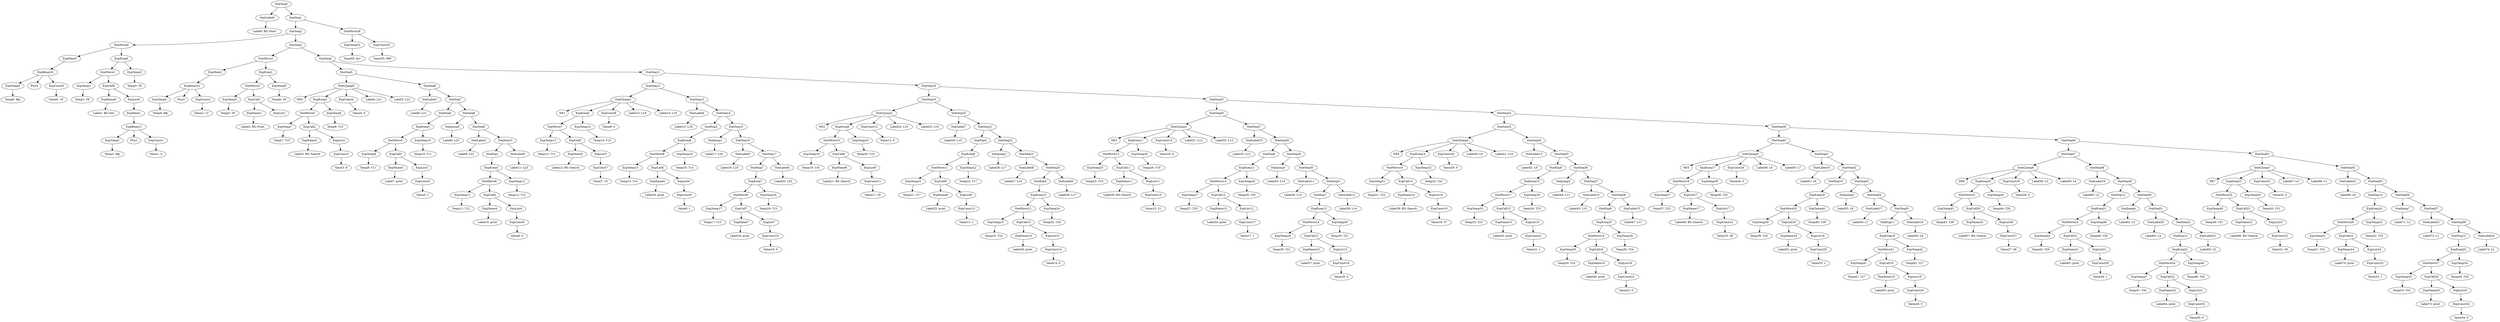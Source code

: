 digraph {
	ordering = out;
	StatLabel24 -> "Label74: L2";
	StatSeq58 -> StatExp15;
	StatSeq58 -> StatLabel24;
	ExpTemp54 -> "Temp54: T33";
	ExpCall25 -> ExpName25;
	ExpCall25 -> ExpList25;
	StatSeq57 -> StatLabel23;
	StatSeq57 -> StatSeq58;
	StatSeq56 -> StatJump7;
	StatSeq56 -> StatSeq57;
	StatJump7 -> "Label71: L2";
	ExpTemp52 -> "Temp52: T32";
	ExpList24 -> ExpConst33;
	ExpCall24 -> ExpName24;
	ExpCall24 -> ExpList24;
	ExpName24 -> "Label70: print";
	StatLabel22 -> "Label69: L0";
	StatSeq53 -> StatCJump7;
	StatSeq53 -> StatSeq54;
	ExpConst32 -> "Value32: 0";
	ExpTemp50 -> "Temp50: T31";
	ExpEseq23 -> StatMove25;
	ExpEseq23 -> ExpTemp50;
	ExpList23 -> ExpConst31;
	ExpConst31 -> "Value31: 50";
	ExpCall23 -> ExpName23;
	ExpCall23 -> ExpList23;
	StatMove25 -> ExpTemp49;
	StatMove25 -> ExpCall23;
	StatExp13 -> ExpEseq22;
	ExpTemp48 -> "Temp48: T30";
	ExpConst30 -> "Value30: 0";
	ExpConst35 -> "Value35: 999";
	ExpCall22 -> ExpName22;
	ExpCall22 -> ExpList22;
	StatMove24 -> ExpTemp47;
	StatMove24 -> ExpCall22;
	StatSeq51 -> StatLabel20;
	StatSeq51 -> StatSeq52;
	StatSeq49 -> StatExp12;
	StatSeq49 -> StatSeq50;
	ExpEseq21 -> StatMove23;
	ExpEseq21 -> ExpTemp46;
	ExpConst29 -> "Value29: 1";
	ExpCall21 -> ExpName21;
	ExpCall21 -> ExpList21;
	StatSeq48 -> StatLabel19;
	StatSeq48 -> StatSeq49;
	StatLabel19 -> "Label60: L3";
	StatSeq47 -> StatCJump6;
	StatSeq47 -> StatSeq48;
	ExpCall20 -> ExpName20;
	ExpCall20 -> ExpList20;
	StatMove22 -> ExpTemp43;
	StatMove22 -> ExpCall20;
	ExpTemp43 -> "Temp43: T28";
	StatCJump6 -> NE6;
	StatCJump6 -> ExpEseq20;
	StatCJump6 -> ExpConst28;
	StatCJump6 -> "Label58: L3";
	StatCJump6 -> "Label59: L4";
	StatSeq39 -> StatSeq40;
	StatSeq39 -> StatSeq46;
	StatSeq45 -> StatExp11;
	StatSeq45 -> StatLabel18;
	ExpTemp42 -> "Temp42: T27";
	ExpList19 -> ExpConst26;
	ExpName19 -> "Label55: print";
	StatMove21 -> ExpTemp41;
	StatMove21 -> ExpCall19;
	ExpTemp41 -> "Temp41: T27";
	StatSeq44 -> StatLabel17;
	StatSeq44 -> StatSeq45;
	ExpTemp40 -> "Temp40: T26";
	ExpList18 -> ExpConst25;
	ExpConst25 -> "Value25: 1";
	ExpCall18 -> ExpName18;
	ExpCall18 -> ExpList18;
	ExpEseq19 -> StatMove21;
	ExpEseq19 -> ExpTemp42;
	StatMove20 -> ExpTemp39;
	StatMove20 -> ExpCall18;
	ExpTemp39 -> "Temp39: T26";
	StatSeq40 -> StatCJump5;
	StatSeq40 -> StatSeq41;
	ExpEseq17 -> StatMove19;
	ExpEseq17 -> ExpTemp38;
	ExpList17 -> ExpConst23;
	ExpConst23 -> "Value23: 38";
	ExpList22 -> ExpConst30;
	StatSeq50 -> StatJump6;
	StatSeq50 -> StatSeq51;
	ExpCall17 -> ExpName17;
	ExpCall17 -> ExpList17;
	ExpTemp37 -> "Temp37: T25";
	ExpTemp45 -> "Temp45: T29";
	StatLabel15 -> "Label47: L11";
	StatSeq38 -> StatExp9;
	StatSeq38 -> StatLabel15;
	ExpName23 -> "Label66: BS::Search";
	StatExp9 -> ExpEseq16;
	ExpConst27 -> "Value27: 39";
	ExpEseq16 -> StatMove18;
	ExpEseq16 -> ExpTemp36;
	ExpCall16 -> ExpName16;
	ExpCall16 -> ExpList16;
	ExpName16 -> "Label46: print";
	StatMove18 -> ExpTemp35;
	StatMove18 -> ExpCall16;
	StatMove26 -> ExpTemp51;
	StatMove26 -> ExpCall24;
	StatSeq36 -> StatJump4;
	StatSeq36 -> StatSeq37;
	ExpEseq20 -> StatMove22;
	ExpEseq20 -> ExpTemp44;
	StatJump4 -> "Label44: L11";
	StatSeq35 -> StatExp8;
	StatSeq35 -> StatSeq36;
	StatExp8 -> ExpEseq15;
	ExpEseq15 -> StatMove17;
	ExpEseq15 -> ExpTemp34;
	ExpList15 -> ExpConst21;
	ExpConst33 -> "Value33: 1";
	ExpTemp49 -> "Temp49: T31";
	ExpConst21 -> "Value21: 1";
	StatMove17 -> ExpTemp33;
	StatMove17 -> ExpCall15;
	ExpTemp33 -> "Temp33: T23";
	StatSeq34 -> StatLabel13;
	StatSeq34 -> StatSeq35;
	StatJump1 -> "Label17: L20";
	StatExp11 -> ExpEseq19;
	ExpTemp16 -> "Temp16: T14";
	StatLabel23 -> "Label72: L1";
	StatCJump2 -> NE2;
	StatCJump2 -> ExpEseq8;
	StatCJump2 -> ExpConst12;
	StatCJump2 -> "Label22: L15";
	StatCJump2 -> "Label23: L16";
	ExpEseq6 -> StatMove8;
	ExpEseq6 -> ExpTemp16;
	StatJump6 -> "Label62: L5";
	StatMove5 -> ExpTemp9;
	StatMove5 -> ExpCall3;
	ExpCall12 -> ExpName12;
	ExpCall12 -> ExpList12;
	ExpCall6 -> ExpName6;
	ExpCall6 -> ExpList6;
	ExpTemp10 -> "Temp10: T11";
	ExpTemp38 -> "Temp38: T25";
	ExpName6 -> "Label16: print";
	ExpTemp32 -> "Temp32: T22";
	StatMove12 -> ExpTemp23;
	StatMove12 -> ExpCall10;
	ExpConst19 -> "Value19: 37";
	ExpEseq5 -> StatMove7;
	ExpEseq5 -> ExpTemp14;
	StatSeq28 -> StatExp6;
	StatSeq28 -> StatSeq29;
	ExpTemp24 -> "Temp24: T18";
	ExpList5 -> ExpConst7;
	ExpTemp31 -> "Temp31: T22";
	ExpCall5 -> ExpName5;
	ExpCall5 -> ExpList5;
	ExpTemp13 -> "Temp13: T13";
	ExpEseq9 -> StatMove11;
	ExpEseq9 -> ExpTemp22;
	ExpConst34 -> "Value34: 0";
	StatCJump1 -> NE1;
	StatCJump1 -> ExpEseq5;
	StatCJump1 -> ExpConst8;
	StatCJump1 -> "Label13: L18";
	StatCJump1 -> "Label14: L19";
	ExpCall3 -> ExpName3;
	ExpCall3 -> ExpList3;
	ExpCall4 -> ExpName4;
	ExpCall4 -> ExpList4;
	StatJump3 -> "Label35: L14";
	StatExp2 -> ExpEseq6;
	ExpList3 -> ExpConst5;
	StatExp1 -> ExpEseq4;
	StatSeq52 -> StatExp13;
	StatSeq52 -> StatLabel21;
	ExpEseq4 -> StatMove6;
	ExpEseq4 -> ExpTemp12;
	ExpConst2 -> "Value2: 12";
	ExpCall2 -> ExpName2;
	ExpCall2 -> ExpList2;
	StatLabel13 -> "Label42: L9";
	StatSeq2 -> StatMove0;
	StatSeq2 -> StatSeq3;
	StatLabel2 -> "Label9: L22";
	ExpEseq12 -> StatMove14;
	ExpEseq12 -> ExpTemp28;
	ExpEseq0 -> StatMove1;
	ExpEseq0 -> ExpTemp3;
	ExpTemp11 -> "Temp11: T12";
	StatMove28 -> ExpTemp55;
	StatMove28 -> ExpConst35;
	ExpName12 -> "Label34: print";
	StatSeq31 -> StatExp7;
	StatSeq31 -> StatLabel12;
	StatExp0 -> ExpEseq3;
	ExpTemp2 -> "Temp2: $fp";
	StatLabel11 -> "Label36: L13";
	StatSeq12 -> StatCJump1;
	StatSeq12 -> StatSeq13;
	ExpTemp4 -> "Temp4: $fp";
	StatExp12 -> ExpEseq21;
	StatLabel5 -> "Label18: L19";
	StatLabel18 -> "Label56: L8";
	ExpCall0 -> ExpName0;
	ExpCall0 -> ExpList0;
	ExpTemp12 -> "Temp12: T12";
	ExpTemp14 -> "Temp14: T13";
	StatLabel6 -> "Label20: L20";
	StatLabel1 -> "Label6: L21";
	ExpList4 -> ExpConst6;
	ExpTemp27 -> "Temp27: T20";
	ExpTemp34 -> "Temp34: T23";
	StatLabel7 -> "Label24: L15";
	StatMove0 -> ExpMem0;
	StatMove0 -> ExpEseq0;
	StatSeq43 -> StatJump5;
	StatSeq43 -> StatSeq44;
	ExpEseq3 -> StatMove5;
	ExpEseq3 -> ExpTemp10;
	ExpName9 -> "Label25: print";
	ExpEseq24 -> StatMove26;
	ExpEseq24 -> ExpTemp52;
	ExpTemp25 -> "Temp25: T19";
	StatMove7 -> ExpTemp13;
	StatMove7 -> ExpCall5;
	ExpTemp7 -> "Temp7: T10";
	ExpList21 -> ExpConst29;
	StatMove19 -> ExpTemp37;
	StatMove19 -> ExpCall17;
	ExpTemp0 -> "Temp0: $fp";
	StatSeq8 -> StatJump0;
	StatSeq8 -> StatSeq9;
	ExpEseq25 -> StatMove27;
	ExpEseq25 -> ExpTemp54;
	StatSeq6 -> StatLabel1;
	StatSeq6 -> StatSeq7;
	StatSeq0 -> StatLabel0;
	StatSeq0 -> StatSeq1;
	ExpTemp1 -> "Temp1: T8";
	ExpName25 -> "Label73: print";
	ExpEseq2 -> StatMove4;
	ExpEseq2 -> ExpTemp8;
	StatSeq55 -> StatExp14;
	StatSeq55 -> StatSeq56;
	ExpTemp5 -> "Temp5: T9";
	StatSeq7 -> StatExp0;
	StatSeq7 -> StatSeq8;
	StatSeq16 -> StatLabel5;
	StatSeq16 -> StatSeq17;
	ExpName2 -> "Label3: BS::Search";
	ExpBinary2 -> ExpTemp4;
	ExpBinary2 -> Plus2;
	ExpBinary2 -> ExpConst2;
	ExpConst24 -> "Value24: 0";
	StatLabel0 -> "Label0: BS::Start";
	StatSeq17 -> StatExp3;
	StatSeq17 -> StatLabel6;
	ExpTemp53 -> "Temp53: T33";
	ExpTemp19 -> "Temp19: T16";
	StatSeq1 -> StatSeq2;
	StatSeq1 -> StatMove28;
	StatSeq30 -> StatLabel11;
	StatSeq30 -> StatSeq31;
	ExpConst6 -> "Value6: 0";
	ExpMem1 -> ExpBinary1;
	ExpConst0 -> "Value0: 16";
	ExpBinary1 -> ExpTemp2;
	ExpBinary1 -> Plus1;
	ExpBinary1 -> ExpConst1;
	ExpConst10 -> "Value10: 0";
	ExpEseq18 -> StatMove20;
	ExpEseq18 -> ExpTemp40;
	ExpTemp36 -> "Temp36: T24";
	StatSeq4 -> StatSeq5;
	StatSeq4 -> StatSeq11;
	ExpMem0 -> ExpBinary0;
	ExpConst1 -> "Value1: 4";
	StatSeq13 -> StatLabel4;
	StatSeq13 -> StatSeq14;
	ExpTemp23 -> "Temp23: T18";
	StatMove1 -> ExpTemp1;
	StatMove1 -> ExpCall0;
	ExpConst22 -> "Value22: 0";
	ExpList0 -> ExpMem1;
	StatCJump0 -> NE0;
	StatCJump0 -> ExpEseq2;
	StatCJump0 -> ExpConst4;
	StatCJump0 -> "Label4: L21";
	StatCJump0 -> "Label5: L22";
	ExpTemp8 -> "Temp8: T10";
	ExpName22 -> "Label64: print";
	StatLabel4 -> "Label15: L18";
	StatSeq23 -> StatLabel8;
	StatSeq23 -> StatSeq24;
	ExpCall19 -> ExpName19;
	ExpCall19 -> ExpList19;
	StatSeq5 -> StatCJump0;
	StatSeq5 -> StatSeq6;
	ExpName5 -> "Label12: BS::Search";
	ExpConst26 -> "Value26: 0";
	ExpConst18 -> "Value18: 0";
	ExpName0 -> "Label1: BS::Init";
	ExpTemp20 -> "Temp20: T16";
	ExpList16 -> ExpConst22;
	ExpName8 -> "Label21: BS::Search";
	StatMove2 -> ExpMem2;
	StatMove2 -> ExpEseq1;
	ExpTemp15 -> "Temp15: T14";
	StatSeq32 -> StatSeq33;
	StatSeq32 -> StatSeq39;
	StatMove8 -> ExpTemp15;
	StatMove8 -> ExpCall6;
	ExpTemp28 -> "Temp28: T20";
	StatLabel14 -> "Label45: L10";
	StatSeq10 -> StatExp1;
	StatSeq10 -> StatLabel3;
	ExpName20 -> "Label57: BS::Search";
	StatMove13 -> ExpTemp25;
	StatMove13 -> ExpCall11;
	ExpName1 -> "Label2: BS::Print";
	ExpEseq1 -> StatMove3;
	ExpEseq1 -> ExpTemp6;
	StatJump0 -> "Label8: L23";
	ExpName7 -> "Label19: print";
	StatLabel20 -> "Label63: L4";
	StatCJump5 -> NE5;
	StatCJump5 -> ExpEseq17;
	StatCJump5 -> ExpConst24;
	StatCJump5 -> "Label49: L6";
	StatCJump5 -> "Label50: L7";
	ExpCall1 -> ExpName1;
	ExpCall1 -> ExpList1;
	StatMove6 -> ExpTemp11;
	StatMove6 -> ExpCall4;
	ExpConst5 -> "Value5: 1";
	StatSeq26 -> StatCJump3;
	StatSeq26 -> StatSeq27;
	ExpCall15 -> ExpName15;
	ExpCall15 -> ExpList15;
	StatSeq3 -> StatMove2;
	StatSeq3 -> StatSeq4;
	ExpTemp17 -> "Temp17: T15";
	ExpConst3 -> "Value3: 8";
	ExpList25 -> ExpConst34;
	StatExp7 -> ExpEseq13;
	ExpList2 -> ExpConst3;
	StatMove27 -> ExpTemp53;
	StatMove27 -> ExpCall25;
	ExpTemp22 -> "Temp22: T17";
	StatExp14 -> ExpEseq24;
	ExpList6 -> ExpConst9;
	ExpName3 -> "Label7: print";
	ExpList7 -> ExpConst10;
	StatMove15 -> ExpTemp29;
	StatMove15 -> ExpCall13;
	ExpConst4 -> "Value4: 0";
	ExpCall7 -> ExpName7;
	ExpCall7 -> ExpList7;
	StatMove14 -> ExpTemp27;
	StatMove14 -> ExpCall12;
	ExpConst28 -> "Value28: 0";
	ExpTemp18 -> "Temp18: T15";
	ExpName4 -> "Label10: print";
	ExpCall14 -> ExpName14;
	ExpCall14 -> ExpList14;
	StatLabel17 -> "Label54: L7";
	StatJump5 -> "Label53: L8";
	ExpConst8 -> "Value8: 0";
	StatExp3 -> ExpEseq7;
	ExpTemp51 -> "Temp51: T32";
	StatCJump7 -> NE7;
	StatCJump7 -> ExpEseq23;
	StatCJump7 -> ExpConst32;
	StatCJump7 -> "Label67: L0";
	StatCJump7 -> "Label68: L1";
	StatJump2 -> "Label26: L17";
	ExpEseq11 -> StatMove13;
	ExpEseq11 -> ExpTemp26;
	StatLabel10 -> "Label33: L12";
	StatSeq42 -> StatExp10;
	StatSeq42 -> StatSeq43;
	ExpMem2 -> ExpBinary2;
	StatSeq11 -> StatSeq12;
	StatSeq11 -> StatSeq18;
	ExpEseq13 -> StatMove15;
	ExpEseq13 -> ExpTemp30;
	StatSeq20 -> StatLabel7;
	StatSeq20 -> StatSeq21;
	StatMove10 -> ExpTemp19;
	StatMove10 -> ExpCall8;
	ExpName10 -> "Label28: print";
	ExpCall8 -> ExpName8;
	ExpCall8 -> ExpList8;
	StatSeq54 -> StatLabel22;
	StatSeq54 -> StatSeq55;
	ExpConst15 -> "Value15: 21";
	ExpTemp47 -> "Temp47: T30";
	ExpConst11 -> "Value11: 20";
	StatSeq9 -> StatLabel2;
	StatSeq9 -> StatSeq10;
	ExpList13 -> ExpConst18;
	ExpList8 -> ExpConst11;
	ExpList20 -> ExpConst27;
	ExpConst12 -> "Value12: 0";
	ExpConst7 -> "Value7: 19";
	ExpTemp21 -> "Temp21: T17";
	ExpTemp44 -> "Temp44: T28";
	StatMove11 -> ExpTemp21;
	StatMove11 -> ExpCall9;
	ExpCall9 -> ExpName9;
	ExpCall9 -> ExpList9;
	ExpTemp46 -> "Temp46: T29";
	ExpConst13 -> "Value13: 1";
	StatExp4 -> ExpEseq9;
	ExpTemp9 -> "Temp9: T11";
	StatSeq27 -> StatLabel10;
	StatSeq27 -> StatSeq28;
	StatSeq21 -> StatExp4;
	StatSeq21 -> StatSeq22;
	StatSeq19 -> StatCJump2;
	StatSeq19 -> StatSeq20;
	StatSeq22 -> StatJump2;
	StatSeq22 -> StatSeq23;
	StatSeq37 -> StatLabel14;
	StatSeq37 -> StatSeq38;
	ExpTemp3 -> "Temp3: T8";
	ExpTemp6 -> "Temp6: T9";
	StatLabel8 -> "Label27: L16";
	ExpName21 -> "Label61: print";
	StatLabel16 -> "Label51: L6";
	ExpCall10 -> ExpName10;
	ExpCall10 -> ExpList10;
	ExpConst9 -> "Value9: 1";
	ExpConst14 -> "Value14: 0";
	ExpList10 -> ExpConst14;
	ExpEseq8 -> StatMove10;
	ExpEseq8 -> ExpTemp20;
	StatExp6 -> ExpEseq12;
	ExpName15 -> "Label43: print";
	ExpEseq10 -> StatMove12;
	ExpEseq10 -> ExpTemp24;
	ExpBinary0 -> ExpTemp0;
	ExpBinary0 -> Plus0;
	ExpBinary0 -> ExpConst0;
	StatLabel12 -> "Label38: L14";
	StatExp5 -> ExpEseq10;
	StatSeq46 -> StatSeq47;
	StatSeq46 -> StatSeq53;
	StatSeq24 -> StatExp5;
	StatSeq24 -> StatLabel9;
	StatLabel9 -> "Label29: L17";
	StatSeq41 -> StatLabel16;
	StatSeq41 -> StatSeq42;
	StatLabel3 -> "Label11: L23";
	StatSeq18 -> StatSeq19;
	StatSeq18 -> StatSeq25;
	StatExp15 -> ExpEseq25;
	ExpList12 -> ExpConst17;
	ExpTemp55 -> "Temp55: $rv";
	ExpList9 -> ExpConst13;
	StatCJump3 -> NE3;
	StatCJump3 -> ExpEseq11;
	StatCJump3 -> ExpConst16;
	StatCJump3 -> "Label31: L12";
	StatCJump3 -> "Label32: L13";
	ExpName11 -> "Label30: BS::Search";
	ExpName17 -> "Label48: BS::Search";
	ExpCall11 -> ExpName11;
	ExpCall11 -> ExpList11;
	ExpList11 -> ExpConst15;
	StatLabel21 -> "Label65: L5";
	ExpEseq14 -> StatMove16;
	ExpEseq14 -> ExpTemp32;
	StatExp10 -> ExpEseq18;
	ExpTemp26 -> "Temp26: T19";
	ExpName14 -> "Label39: BS::Search";
	ExpConst16 -> "Value16: 0";
	ExpConst17 -> "Value17: 1";
	ExpTemp29 -> "Temp29: T21";
	StatMove23 -> ExpTemp45;
	StatMove23 -> ExpCall21;
	ExpName18 -> "Label52: print";
	ExpTemp35 -> "Temp35: T24";
	ExpName13 -> "Label37: print";
	StatMove4 -> ExpTemp7;
	StatMove4 -> ExpCall2;
	StatMove9 -> ExpTemp17;
	StatMove9 -> ExpCall7;
	ExpCall13 -> ExpName13;
	ExpCall13 -> ExpList13;
	ExpTemp30 -> "Temp30: T21";
	StatMove3 -> ExpTemp5;
	StatMove3 -> ExpCall1;
	ExpEseq7 -> StatMove9;
	ExpEseq7 -> ExpTemp18;
	StatSeq25 -> StatSeq26;
	StatSeq25 -> StatSeq32;
	ExpEseq22 -> StatMove24;
	ExpEseq22 -> ExpTemp48;
	StatSeq14 -> StatExp2;
	StatSeq14 -> StatSeq15;
	StatCJump4 -> NE4;
	StatCJump4 -> ExpEseq14;
	StatCJump4 -> ExpConst20;
	StatCJump4 -> "Label40: L9";
	StatCJump4 -> "Label41: L10";
	StatMove16 -> ExpTemp31;
	StatMove16 -> ExpCall14;
	ExpList14 -> ExpConst19;
	StatSeq29 -> StatJump3;
	StatSeq29 -> StatSeq30;
	ExpConst20 -> "Value20: 0";
	StatSeq15 -> StatJump1;
	StatSeq15 -> StatSeq16;
	StatSeq33 -> StatCJump4;
	StatSeq33 -> StatSeq34;
}

